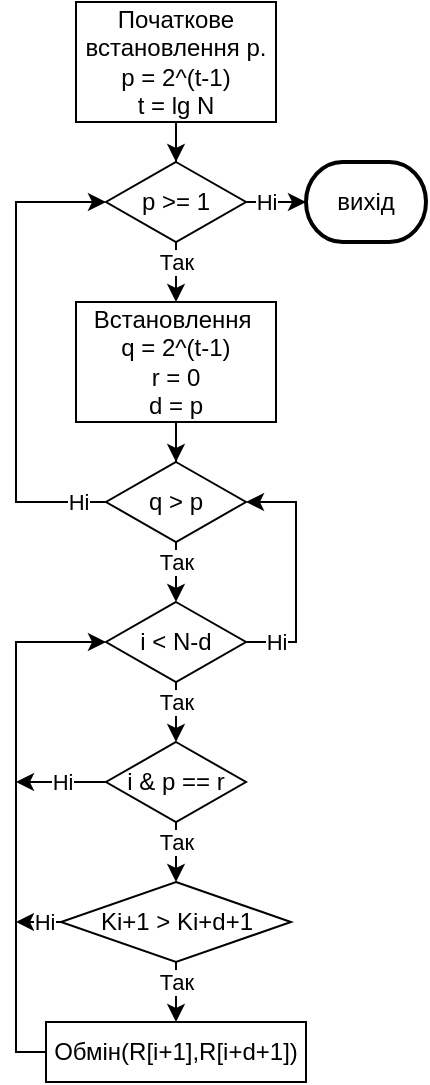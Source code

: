 <mxfile version="22.1.5" type="device">
  <diagram name="Страница — 1" id="flYP3UnYzmbueS3Df7dG">
    <mxGraphModel dx="1026" dy="572" grid="1" gridSize="10" guides="1" tooltips="1" connect="1" arrows="1" fold="1" page="1" pageScale="1" pageWidth="1169" pageHeight="827" math="0" shadow="0">
      <root>
        <mxCell id="0" />
        <mxCell id="1" parent="0" />
        <mxCell id="6U88BlBu6Zvvrf-shsi7-60" style="edgeStyle=orthogonalEdgeStyle;rounded=0;orthogonalLoop=1;jettySize=auto;html=1;" parent="1" source="6U88BlBu6Zvvrf-shsi7-49" target="6U88BlBu6Zvvrf-shsi7-59" edge="1">
          <mxGeometry relative="1" as="geometry" />
        </mxCell>
        <mxCell id="6U88BlBu6Zvvrf-shsi7-49" value="Початкове встановлення p.&lt;br&gt;p = 2^(t-1)&lt;br&gt;t = lg N" style="rounded=0;whiteSpace=wrap;html=1;" parent="1" vertex="1">
          <mxGeometry x="290" y="110" width="100" height="60" as="geometry" />
        </mxCell>
        <mxCell id="6U88BlBu6Zvvrf-shsi7-75" style="edgeStyle=orthogonalEdgeStyle;rounded=0;orthogonalLoop=1;jettySize=auto;html=1;" parent="1" source="6U88BlBu6Zvvrf-shsi7-50" target="6U88BlBu6Zvvrf-shsi7-74" edge="1">
          <mxGeometry relative="1" as="geometry" />
        </mxCell>
        <mxCell id="6U88BlBu6Zvvrf-shsi7-50" value="Встановлення&amp;nbsp;&lt;br&gt;q = 2^(t-1)&lt;br&gt;r = 0&lt;br&gt;d = p" style="whiteSpace=wrap;html=1;rounded=0;" parent="1" vertex="1">
          <mxGeometry x="290" y="260" width="100" height="60" as="geometry" />
        </mxCell>
        <mxCell id="6U88BlBu6Zvvrf-shsi7-58" value="Так" style="edgeStyle=orthogonalEdgeStyle;rounded=0;orthogonalLoop=1;jettySize=auto;html=1;" parent="1" source="6U88BlBu6Zvvrf-shsi7-55" target="6U88BlBu6Zvvrf-shsi7-57" edge="1">
          <mxGeometry x="0.2" relative="1" as="geometry">
            <mxPoint as="offset" />
          </mxGeometry>
        </mxCell>
        <mxCell id="ltZNSOXIOrPb4GvY_4J1-1" value="Ні" style="edgeStyle=orthogonalEdgeStyle;rounded=0;orthogonalLoop=1;jettySize=auto;html=1;" edge="1" parent="1" source="6U88BlBu6Zvvrf-shsi7-55" target="6U88BlBu6Zvvrf-shsi7-74">
          <mxGeometry x="-0.75" relative="1" as="geometry">
            <Array as="points">
              <mxPoint x="400" y="430" />
              <mxPoint x="400" y="360" />
            </Array>
            <mxPoint as="offset" />
          </mxGeometry>
        </mxCell>
        <mxCell id="6U88BlBu6Zvvrf-shsi7-55" value="i &amp;lt; N-d" style="rhombus;whiteSpace=wrap;html=1;rounded=0;" parent="1" vertex="1">
          <mxGeometry x="305" y="410" width="70" height="40" as="geometry" />
        </mxCell>
        <mxCell id="6U88BlBu6Zvvrf-shsi7-65" value="Так" style="edgeStyle=orthogonalEdgeStyle;rounded=0;orthogonalLoop=1;jettySize=auto;html=1;" parent="1" source="6U88BlBu6Zvvrf-shsi7-57" target="6U88BlBu6Zvvrf-shsi7-66" edge="1">
          <mxGeometry x="0.2" relative="1" as="geometry">
            <mxPoint x="340" y="550" as="targetPoint" />
            <mxPoint as="offset" />
          </mxGeometry>
        </mxCell>
        <mxCell id="6U88BlBu6Zvvrf-shsi7-73" value="Ні" style="edgeStyle=orthogonalEdgeStyle;rounded=0;orthogonalLoop=1;jettySize=auto;html=1;" parent="1" source="6U88BlBu6Zvvrf-shsi7-57" edge="1">
          <mxGeometry relative="1" as="geometry">
            <mxPoint x="260" y="500" as="targetPoint" />
          </mxGeometry>
        </mxCell>
        <mxCell id="6U88BlBu6Zvvrf-shsi7-57" value="i &amp;amp; р == r" style="rhombus;whiteSpace=wrap;html=1;rounded=0;" parent="1" vertex="1">
          <mxGeometry x="305" y="480" width="70" height="40" as="geometry" />
        </mxCell>
        <mxCell id="6U88BlBu6Zvvrf-shsi7-61" value="Так" style="edgeStyle=orthogonalEdgeStyle;rounded=0;orthogonalLoop=1;jettySize=auto;html=1;" parent="1" source="6U88BlBu6Zvvrf-shsi7-59" target="6U88BlBu6Zvvrf-shsi7-50" edge="1">
          <mxGeometry x="0.2" relative="1" as="geometry">
            <mxPoint as="offset" />
          </mxGeometry>
        </mxCell>
        <mxCell id="6U88BlBu6Zvvrf-shsi7-63" value="Ні" style="edgeStyle=orthogonalEdgeStyle;rounded=0;orthogonalLoop=1;jettySize=auto;html=1;" parent="1" source="6U88BlBu6Zvvrf-shsi7-59" target="6U88BlBu6Zvvrf-shsi7-62" edge="1">
          <mxGeometry x="0.2" relative="1" as="geometry">
            <mxPoint as="offset" />
          </mxGeometry>
        </mxCell>
        <mxCell id="6U88BlBu6Zvvrf-shsi7-59" value="p &amp;gt;= 1" style="rhombus;whiteSpace=wrap;html=1;rounded=0;" parent="1" vertex="1">
          <mxGeometry x="305" y="190" width="70" height="40" as="geometry" />
        </mxCell>
        <mxCell id="6U88BlBu6Zvvrf-shsi7-62" value="вихід" style="strokeWidth=2;html=1;shape=mxgraph.flowchart.terminator;whiteSpace=wrap;" parent="1" vertex="1">
          <mxGeometry x="405" y="190" width="60" height="40" as="geometry" />
        </mxCell>
        <mxCell id="6U88BlBu6Zvvrf-shsi7-68" value="Так" style="edgeStyle=orthogonalEdgeStyle;rounded=0;orthogonalLoop=1;jettySize=auto;html=1;" parent="1" source="6U88BlBu6Zvvrf-shsi7-66" target="6U88BlBu6Zvvrf-shsi7-67" edge="1">
          <mxGeometry x="0.2" relative="1" as="geometry">
            <mxPoint as="offset" />
          </mxGeometry>
        </mxCell>
        <mxCell id="6U88BlBu6Zvvrf-shsi7-70" value="Ні" style="edgeStyle=orthogonalEdgeStyle;rounded=0;orthogonalLoop=1;jettySize=auto;html=1;" parent="1" source="6U88BlBu6Zvvrf-shsi7-66" edge="1">
          <mxGeometry x="-0.242" relative="1" as="geometry">
            <mxPoint x="260" y="570" as="targetPoint" />
            <mxPoint as="offset" />
          </mxGeometry>
        </mxCell>
        <mxCell id="6U88BlBu6Zvvrf-shsi7-66" value="Ki+1 &amp;gt; Ki+d+1" style="rhombus;whiteSpace=wrap;html=1;rounded=0;" parent="1" vertex="1">
          <mxGeometry x="282.5" y="550" width="115" height="40" as="geometry" />
        </mxCell>
        <mxCell id="6U88BlBu6Zvvrf-shsi7-69" style="edgeStyle=orthogonalEdgeStyle;rounded=0;orthogonalLoop=1;jettySize=auto;html=1;" parent="1" source="6U88BlBu6Zvvrf-shsi7-67" target="6U88BlBu6Zvvrf-shsi7-55" edge="1">
          <mxGeometry relative="1" as="geometry">
            <Array as="points">
              <mxPoint x="260" y="635" />
              <mxPoint x="260" y="430" />
            </Array>
          </mxGeometry>
        </mxCell>
        <mxCell id="6U88BlBu6Zvvrf-shsi7-67" value="Обмін(R[i+1],R[i+d+1])" style="whiteSpace=wrap;html=1;rounded=0;" parent="1" vertex="1">
          <mxGeometry x="275" y="620" width="130" height="30" as="geometry" />
        </mxCell>
        <mxCell id="6U88BlBu6Zvvrf-shsi7-76" value="Так" style="edgeStyle=orthogonalEdgeStyle;rounded=0;orthogonalLoop=1;jettySize=auto;html=1;" parent="1" source="6U88BlBu6Zvvrf-shsi7-74" target="6U88BlBu6Zvvrf-shsi7-55" edge="1">
          <mxGeometry x="0.2" relative="1" as="geometry">
            <mxPoint as="offset" />
          </mxGeometry>
        </mxCell>
        <mxCell id="6U88BlBu6Zvvrf-shsi7-77" value="Ні" style="edgeStyle=orthogonalEdgeStyle;rounded=0;orthogonalLoop=1;jettySize=auto;html=1;" parent="1" source="6U88BlBu6Zvvrf-shsi7-74" target="6U88BlBu6Zvvrf-shsi7-59" edge="1">
          <mxGeometry x="-0.885" relative="1" as="geometry">
            <Array as="points">
              <mxPoint x="260" y="360" />
              <mxPoint x="260" y="210" />
            </Array>
            <mxPoint as="offset" />
          </mxGeometry>
        </mxCell>
        <mxCell id="6U88BlBu6Zvvrf-shsi7-74" value="q &amp;gt; р" style="rhombus;whiteSpace=wrap;html=1;rounded=0;" parent="1" vertex="1">
          <mxGeometry x="305" y="340" width="70" height="40" as="geometry" />
        </mxCell>
      </root>
    </mxGraphModel>
  </diagram>
</mxfile>
